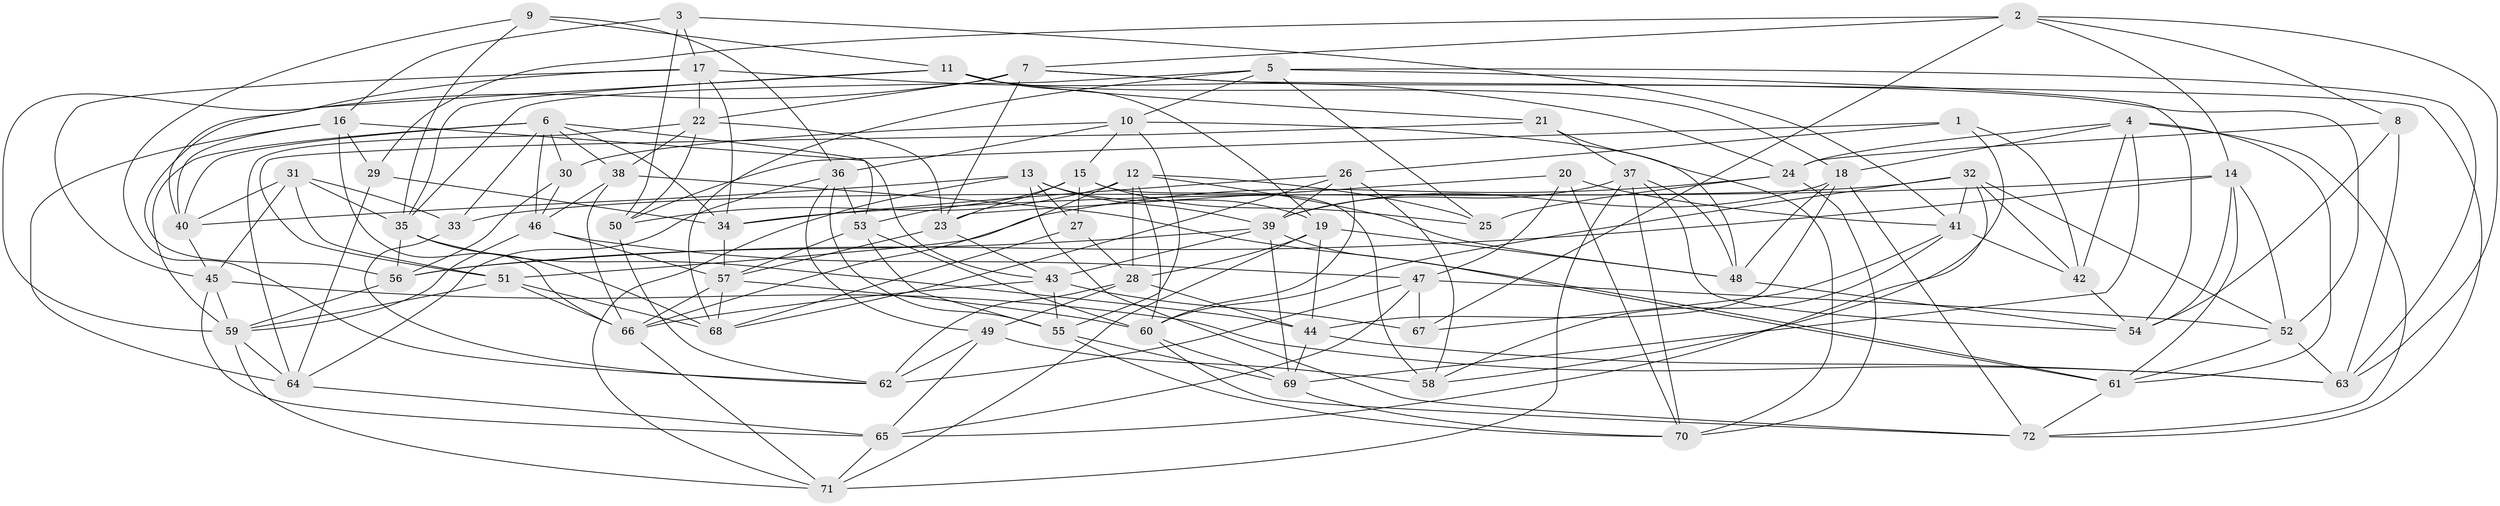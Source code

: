 // original degree distribution, {4: 1.0}
// Generated by graph-tools (version 1.1) at 2025/50/03/09/25 03:50:47]
// undirected, 72 vertices, 206 edges
graph export_dot {
graph [start="1"]
  node [color=gray90,style=filled];
  1;
  2;
  3;
  4;
  5;
  6;
  7;
  8;
  9;
  10;
  11;
  12;
  13;
  14;
  15;
  16;
  17;
  18;
  19;
  20;
  21;
  22;
  23;
  24;
  25;
  26;
  27;
  28;
  29;
  30;
  31;
  32;
  33;
  34;
  35;
  36;
  37;
  38;
  39;
  40;
  41;
  42;
  43;
  44;
  45;
  46;
  47;
  48;
  49;
  50;
  51;
  52;
  53;
  54;
  55;
  56;
  57;
  58;
  59;
  60;
  61;
  62;
  63;
  64;
  65;
  66;
  67;
  68;
  69;
  70;
  71;
  72;
  1 -- 26 [weight=1.0];
  1 -- 42 [weight=2.0];
  1 -- 50 [weight=2.0];
  1 -- 58 [weight=1.0];
  2 -- 7 [weight=1.0];
  2 -- 8 [weight=1.0];
  2 -- 14 [weight=1.0];
  2 -- 29 [weight=1.0];
  2 -- 63 [weight=1.0];
  2 -- 67 [weight=1.0];
  3 -- 16 [weight=1.0];
  3 -- 17 [weight=1.0];
  3 -- 41 [weight=1.0];
  3 -- 50 [weight=1.0];
  4 -- 18 [weight=1.0];
  4 -- 24 [weight=1.0];
  4 -- 42 [weight=1.0];
  4 -- 61 [weight=1.0];
  4 -- 69 [weight=1.0];
  4 -- 72 [weight=1.0];
  5 -- 10 [weight=1.0];
  5 -- 25 [weight=1.0];
  5 -- 35 [weight=1.0];
  5 -- 54 [weight=1.0];
  5 -- 63 [weight=1.0];
  5 -- 68 [weight=1.0];
  6 -- 30 [weight=1.0];
  6 -- 33 [weight=1.0];
  6 -- 34 [weight=1.0];
  6 -- 38 [weight=1.0];
  6 -- 40 [weight=1.0];
  6 -- 46 [weight=1.0];
  6 -- 53 [weight=1.0];
  6 -- 59 [weight=1.0];
  7 -- 22 [weight=1.0];
  7 -- 23 [weight=1.0];
  7 -- 52 [weight=1.0];
  7 -- 59 [weight=1.0];
  7 -- 72 [weight=1.0];
  8 -- 24 [weight=1.0];
  8 -- 54 [weight=1.0];
  8 -- 63 [weight=1.0];
  9 -- 11 [weight=1.0];
  9 -- 35 [weight=1.0];
  9 -- 36 [weight=1.0];
  9 -- 62 [weight=1.0];
  10 -- 15 [weight=1.0];
  10 -- 30 [weight=1.0];
  10 -- 36 [weight=1.0];
  10 -- 55 [weight=1.0];
  10 -- 70 [weight=1.0];
  11 -- 18 [weight=1.0];
  11 -- 19 [weight=1.0];
  11 -- 21 [weight=1.0];
  11 -- 35 [weight=1.0];
  11 -- 56 [weight=1.0];
  12 -- 25 [weight=1.0];
  12 -- 28 [weight=1.0];
  12 -- 48 [weight=1.0];
  12 -- 50 [weight=1.0];
  12 -- 60 [weight=1.0];
  12 -- 66 [weight=1.0];
  13 -- 19 [weight=1.0];
  13 -- 27 [weight=1.0];
  13 -- 39 [weight=1.0];
  13 -- 40 [weight=1.0];
  13 -- 71 [weight=1.0];
  13 -- 72 [weight=1.0];
  14 -- 34 [weight=1.0];
  14 -- 52 [weight=1.0];
  14 -- 54 [weight=1.0];
  14 -- 56 [weight=1.0];
  14 -- 61 [weight=1.0];
  15 -- 23 [weight=1.0];
  15 -- 25 [weight=1.0];
  15 -- 27 [weight=1.0];
  15 -- 53 [weight=1.0];
  15 -- 58 [weight=1.0];
  16 -- 29 [weight=1.0];
  16 -- 40 [weight=1.0];
  16 -- 43 [weight=1.0];
  16 -- 64 [weight=1.0];
  16 -- 66 [weight=1.0];
  17 -- 22 [weight=1.0];
  17 -- 24 [weight=1.0];
  17 -- 34 [weight=1.0];
  17 -- 40 [weight=1.0];
  17 -- 45 [weight=1.0];
  18 -- 39 [weight=1.0];
  18 -- 44 [weight=1.0];
  18 -- 48 [weight=1.0];
  18 -- 72 [weight=1.0];
  19 -- 28 [weight=1.0];
  19 -- 44 [weight=1.0];
  19 -- 48 [weight=1.0];
  19 -- 71 [weight=1.0];
  20 -- 23 [weight=1.0];
  20 -- 41 [weight=1.0];
  20 -- 47 [weight=1.0];
  20 -- 70 [weight=1.0];
  21 -- 37 [weight=1.0];
  21 -- 48 [weight=1.0];
  21 -- 51 [weight=1.0];
  22 -- 23 [weight=1.0];
  22 -- 38 [weight=1.0];
  22 -- 50 [weight=1.0];
  22 -- 64 [weight=1.0];
  23 -- 43 [weight=1.0];
  23 -- 57 [weight=1.0];
  24 -- 25 [weight=1.0];
  24 -- 51 [weight=1.0];
  24 -- 70 [weight=1.0];
  26 -- 34 [weight=1.0];
  26 -- 39 [weight=1.0];
  26 -- 58 [weight=1.0];
  26 -- 60 [weight=1.0];
  26 -- 68 [weight=1.0];
  27 -- 28 [weight=1.0];
  27 -- 68 [weight=1.0];
  28 -- 44 [weight=1.0];
  28 -- 49 [weight=1.0];
  28 -- 62 [weight=1.0];
  29 -- 34 [weight=1.0];
  29 -- 64 [weight=1.0];
  30 -- 46 [weight=1.0];
  30 -- 56 [weight=1.0];
  31 -- 33 [weight=1.0];
  31 -- 35 [weight=2.0];
  31 -- 40 [weight=1.0];
  31 -- 45 [weight=1.0];
  31 -- 51 [weight=1.0];
  32 -- 33 [weight=1.0];
  32 -- 41 [weight=1.0];
  32 -- 42 [weight=1.0];
  32 -- 52 [weight=1.0];
  32 -- 60 [weight=1.0];
  32 -- 65 [weight=1.0];
  33 -- 62 [weight=1.0];
  34 -- 57 [weight=1.0];
  35 -- 44 [weight=1.0];
  35 -- 56 [weight=1.0];
  35 -- 68 [weight=1.0];
  36 -- 49 [weight=1.0];
  36 -- 53 [weight=1.0];
  36 -- 55 [weight=1.0];
  36 -- 64 [weight=1.0];
  37 -- 39 [weight=1.0];
  37 -- 48 [weight=1.0];
  37 -- 54 [weight=1.0];
  37 -- 70 [weight=1.0];
  37 -- 71 [weight=1.0];
  38 -- 46 [weight=1.0];
  38 -- 61 [weight=1.0];
  38 -- 66 [weight=2.0];
  39 -- 43 [weight=1.0];
  39 -- 56 [weight=1.0];
  39 -- 61 [weight=1.0];
  39 -- 69 [weight=1.0];
  40 -- 45 [weight=1.0];
  41 -- 42 [weight=1.0];
  41 -- 58 [weight=1.0];
  41 -- 67 [weight=1.0];
  42 -- 54 [weight=1.0];
  43 -- 55 [weight=1.0];
  43 -- 66 [weight=1.0];
  43 -- 67 [weight=1.0];
  44 -- 63 [weight=1.0];
  44 -- 69 [weight=1.0];
  45 -- 59 [weight=1.0];
  45 -- 63 [weight=1.0];
  45 -- 65 [weight=1.0];
  46 -- 47 [weight=1.0];
  46 -- 57 [weight=1.0];
  46 -- 59 [weight=1.0];
  47 -- 52 [weight=1.0];
  47 -- 62 [weight=1.0];
  47 -- 65 [weight=1.0];
  47 -- 67 [weight=1.0];
  48 -- 54 [weight=1.0];
  49 -- 58 [weight=2.0];
  49 -- 62 [weight=1.0];
  49 -- 65 [weight=1.0];
  50 -- 62 [weight=1.0];
  51 -- 59 [weight=1.0];
  51 -- 66 [weight=1.0];
  51 -- 68 [weight=1.0];
  52 -- 61 [weight=1.0];
  52 -- 63 [weight=1.0];
  53 -- 55 [weight=1.0];
  53 -- 57 [weight=1.0];
  53 -- 60 [weight=1.0];
  55 -- 69 [weight=1.0];
  55 -- 70 [weight=1.0];
  56 -- 59 [weight=1.0];
  57 -- 60 [weight=2.0];
  57 -- 66 [weight=1.0];
  57 -- 68 [weight=1.0];
  59 -- 64 [weight=1.0];
  59 -- 71 [weight=1.0];
  60 -- 69 [weight=1.0];
  60 -- 72 [weight=1.0];
  61 -- 72 [weight=1.0];
  64 -- 65 [weight=1.0];
  65 -- 71 [weight=1.0];
  66 -- 71 [weight=1.0];
  69 -- 70 [weight=1.0];
}

